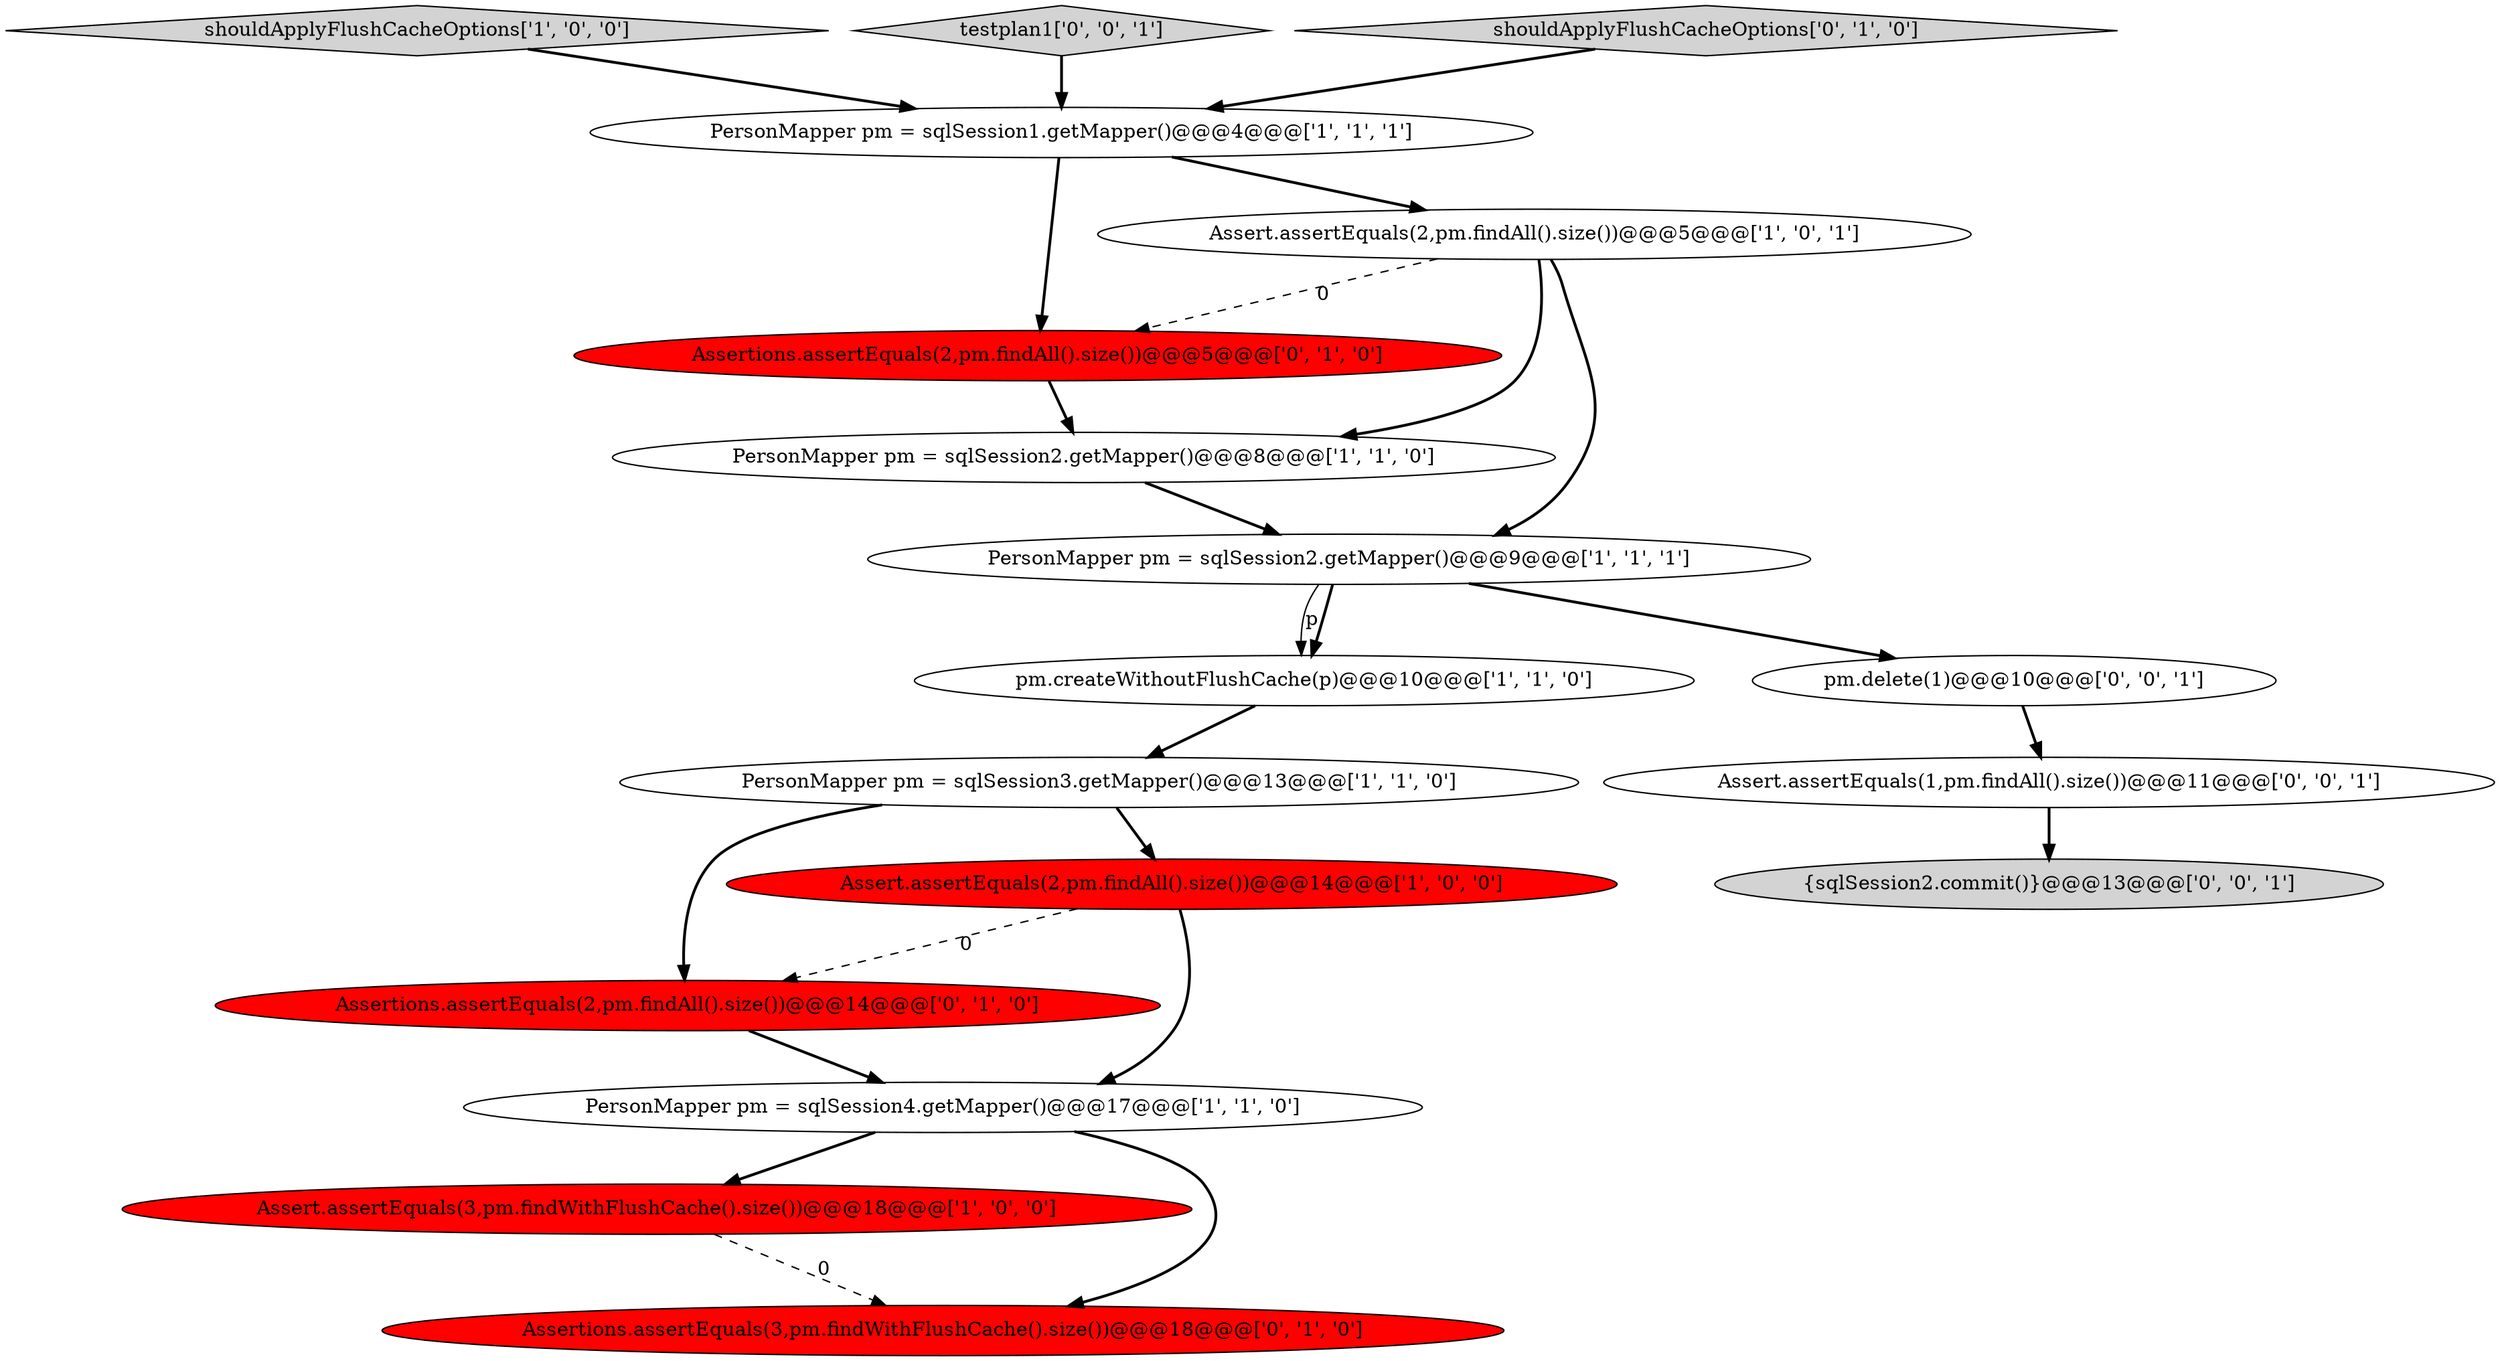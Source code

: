 digraph {
0 [style = filled, label = "PersonMapper pm = sqlSession1.getMapper()@@@4@@@['1', '1', '1']", fillcolor = white, shape = ellipse image = "AAA0AAABBB1BBB"];
13 [style = filled, label = "Assertions.assertEquals(2,pm.findAll().size())@@@14@@@['0', '1', '0']", fillcolor = red, shape = ellipse image = "AAA1AAABBB2BBB"];
2 [style = filled, label = "PersonMapper pm = sqlSession4.getMapper()@@@17@@@['1', '1', '0']", fillcolor = white, shape = ellipse image = "AAA0AAABBB1BBB"];
4 [style = filled, label = "PersonMapper pm = sqlSession3.getMapper()@@@13@@@['1', '1', '0']", fillcolor = white, shape = ellipse image = "AAA0AAABBB1BBB"];
5 [style = filled, label = "Assert.assertEquals(3,pm.findWithFlushCache().size())@@@18@@@['1', '0', '0']", fillcolor = red, shape = ellipse image = "AAA1AAABBB1BBB"];
6 [style = filled, label = "shouldApplyFlushCacheOptions['1', '0', '0']", fillcolor = lightgray, shape = diamond image = "AAA0AAABBB1BBB"];
15 [style = filled, label = "Assert.assertEquals(1,pm.findAll().size())@@@11@@@['0', '0', '1']", fillcolor = white, shape = ellipse image = "AAA0AAABBB3BBB"];
8 [style = filled, label = "pm.createWithoutFlushCache(p)@@@10@@@['1', '1', '0']", fillcolor = white, shape = ellipse image = "AAA0AAABBB1BBB"];
17 [style = filled, label = "testplan1['0', '0', '1']", fillcolor = lightgray, shape = diamond image = "AAA0AAABBB3BBB"];
9 [style = filled, label = "PersonMapper pm = sqlSession2.getMapper()@@@8@@@['1', '1', '0']", fillcolor = white, shape = ellipse image = "AAA0AAABBB1BBB"];
14 [style = filled, label = "pm.delete(1)@@@10@@@['0', '0', '1']", fillcolor = white, shape = ellipse image = "AAA0AAABBB3BBB"];
11 [style = filled, label = "Assertions.assertEquals(3,pm.findWithFlushCache().size())@@@18@@@['0', '1', '0']", fillcolor = red, shape = ellipse image = "AAA1AAABBB2BBB"];
12 [style = filled, label = "shouldApplyFlushCacheOptions['0', '1', '0']", fillcolor = lightgray, shape = diamond image = "AAA0AAABBB2BBB"];
3 [style = filled, label = "PersonMapper pm = sqlSession2.getMapper()@@@9@@@['1', '1', '1']", fillcolor = white, shape = ellipse image = "AAA0AAABBB1BBB"];
16 [style = filled, label = "{sqlSession2.commit()}@@@13@@@['0', '0', '1']", fillcolor = lightgray, shape = ellipse image = "AAA0AAABBB3BBB"];
1 [style = filled, label = "Assert.assertEquals(2,pm.findAll().size())@@@14@@@['1', '0', '0']", fillcolor = red, shape = ellipse image = "AAA1AAABBB1BBB"];
10 [style = filled, label = "Assertions.assertEquals(2,pm.findAll().size())@@@5@@@['0', '1', '0']", fillcolor = red, shape = ellipse image = "AAA1AAABBB2BBB"];
7 [style = filled, label = "Assert.assertEquals(2,pm.findAll().size())@@@5@@@['1', '0', '1']", fillcolor = white, shape = ellipse image = "AAA0AAABBB1BBB"];
3->8 [style = solid, label="p"];
4->13 [style = bold, label=""];
3->14 [style = bold, label=""];
6->0 [style = bold, label=""];
15->16 [style = bold, label=""];
12->0 [style = bold, label=""];
7->3 [style = bold, label=""];
0->7 [style = bold, label=""];
1->13 [style = dashed, label="0"];
7->9 [style = bold, label=""];
0->10 [style = bold, label=""];
17->0 [style = bold, label=""];
5->11 [style = dashed, label="0"];
3->8 [style = bold, label=""];
9->3 [style = bold, label=""];
7->10 [style = dashed, label="0"];
14->15 [style = bold, label=""];
4->1 [style = bold, label=""];
1->2 [style = bold, label=""];
10->9 [style = bold, label=""];
8->4 [style = bold, label=""];
2->11 [style = bold, label=""];
2->5 [style = bold, label=""];
13->2 [style = bold, label=""];
}
